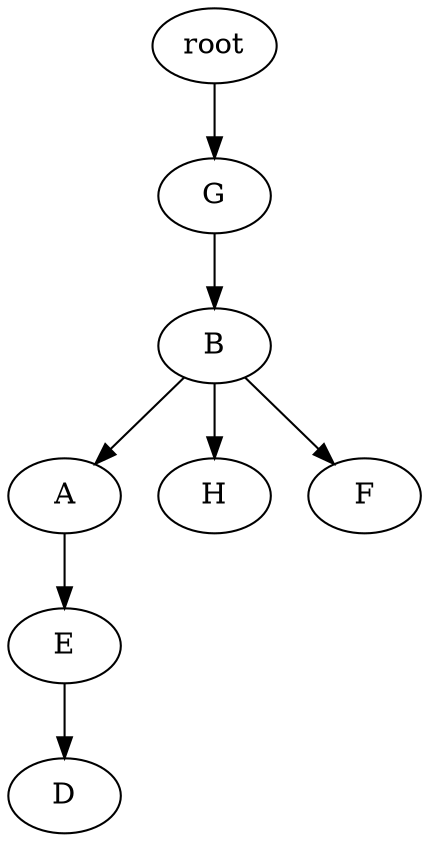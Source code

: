strict digraph G {
	graph [name=G];
	0	[label=root];
	1	[label=G];
	0 -> 1;
	2	[label=B];
	1 -> 2;
	3	[label=A];
	2 -> 3;
	4	[label=H];
	2 -> 4;
	5	[label=F];
	2 -> 5;
	6	[label=E];
	3 -> 6;
	7	[label=D];
	6 -> 7;
}
